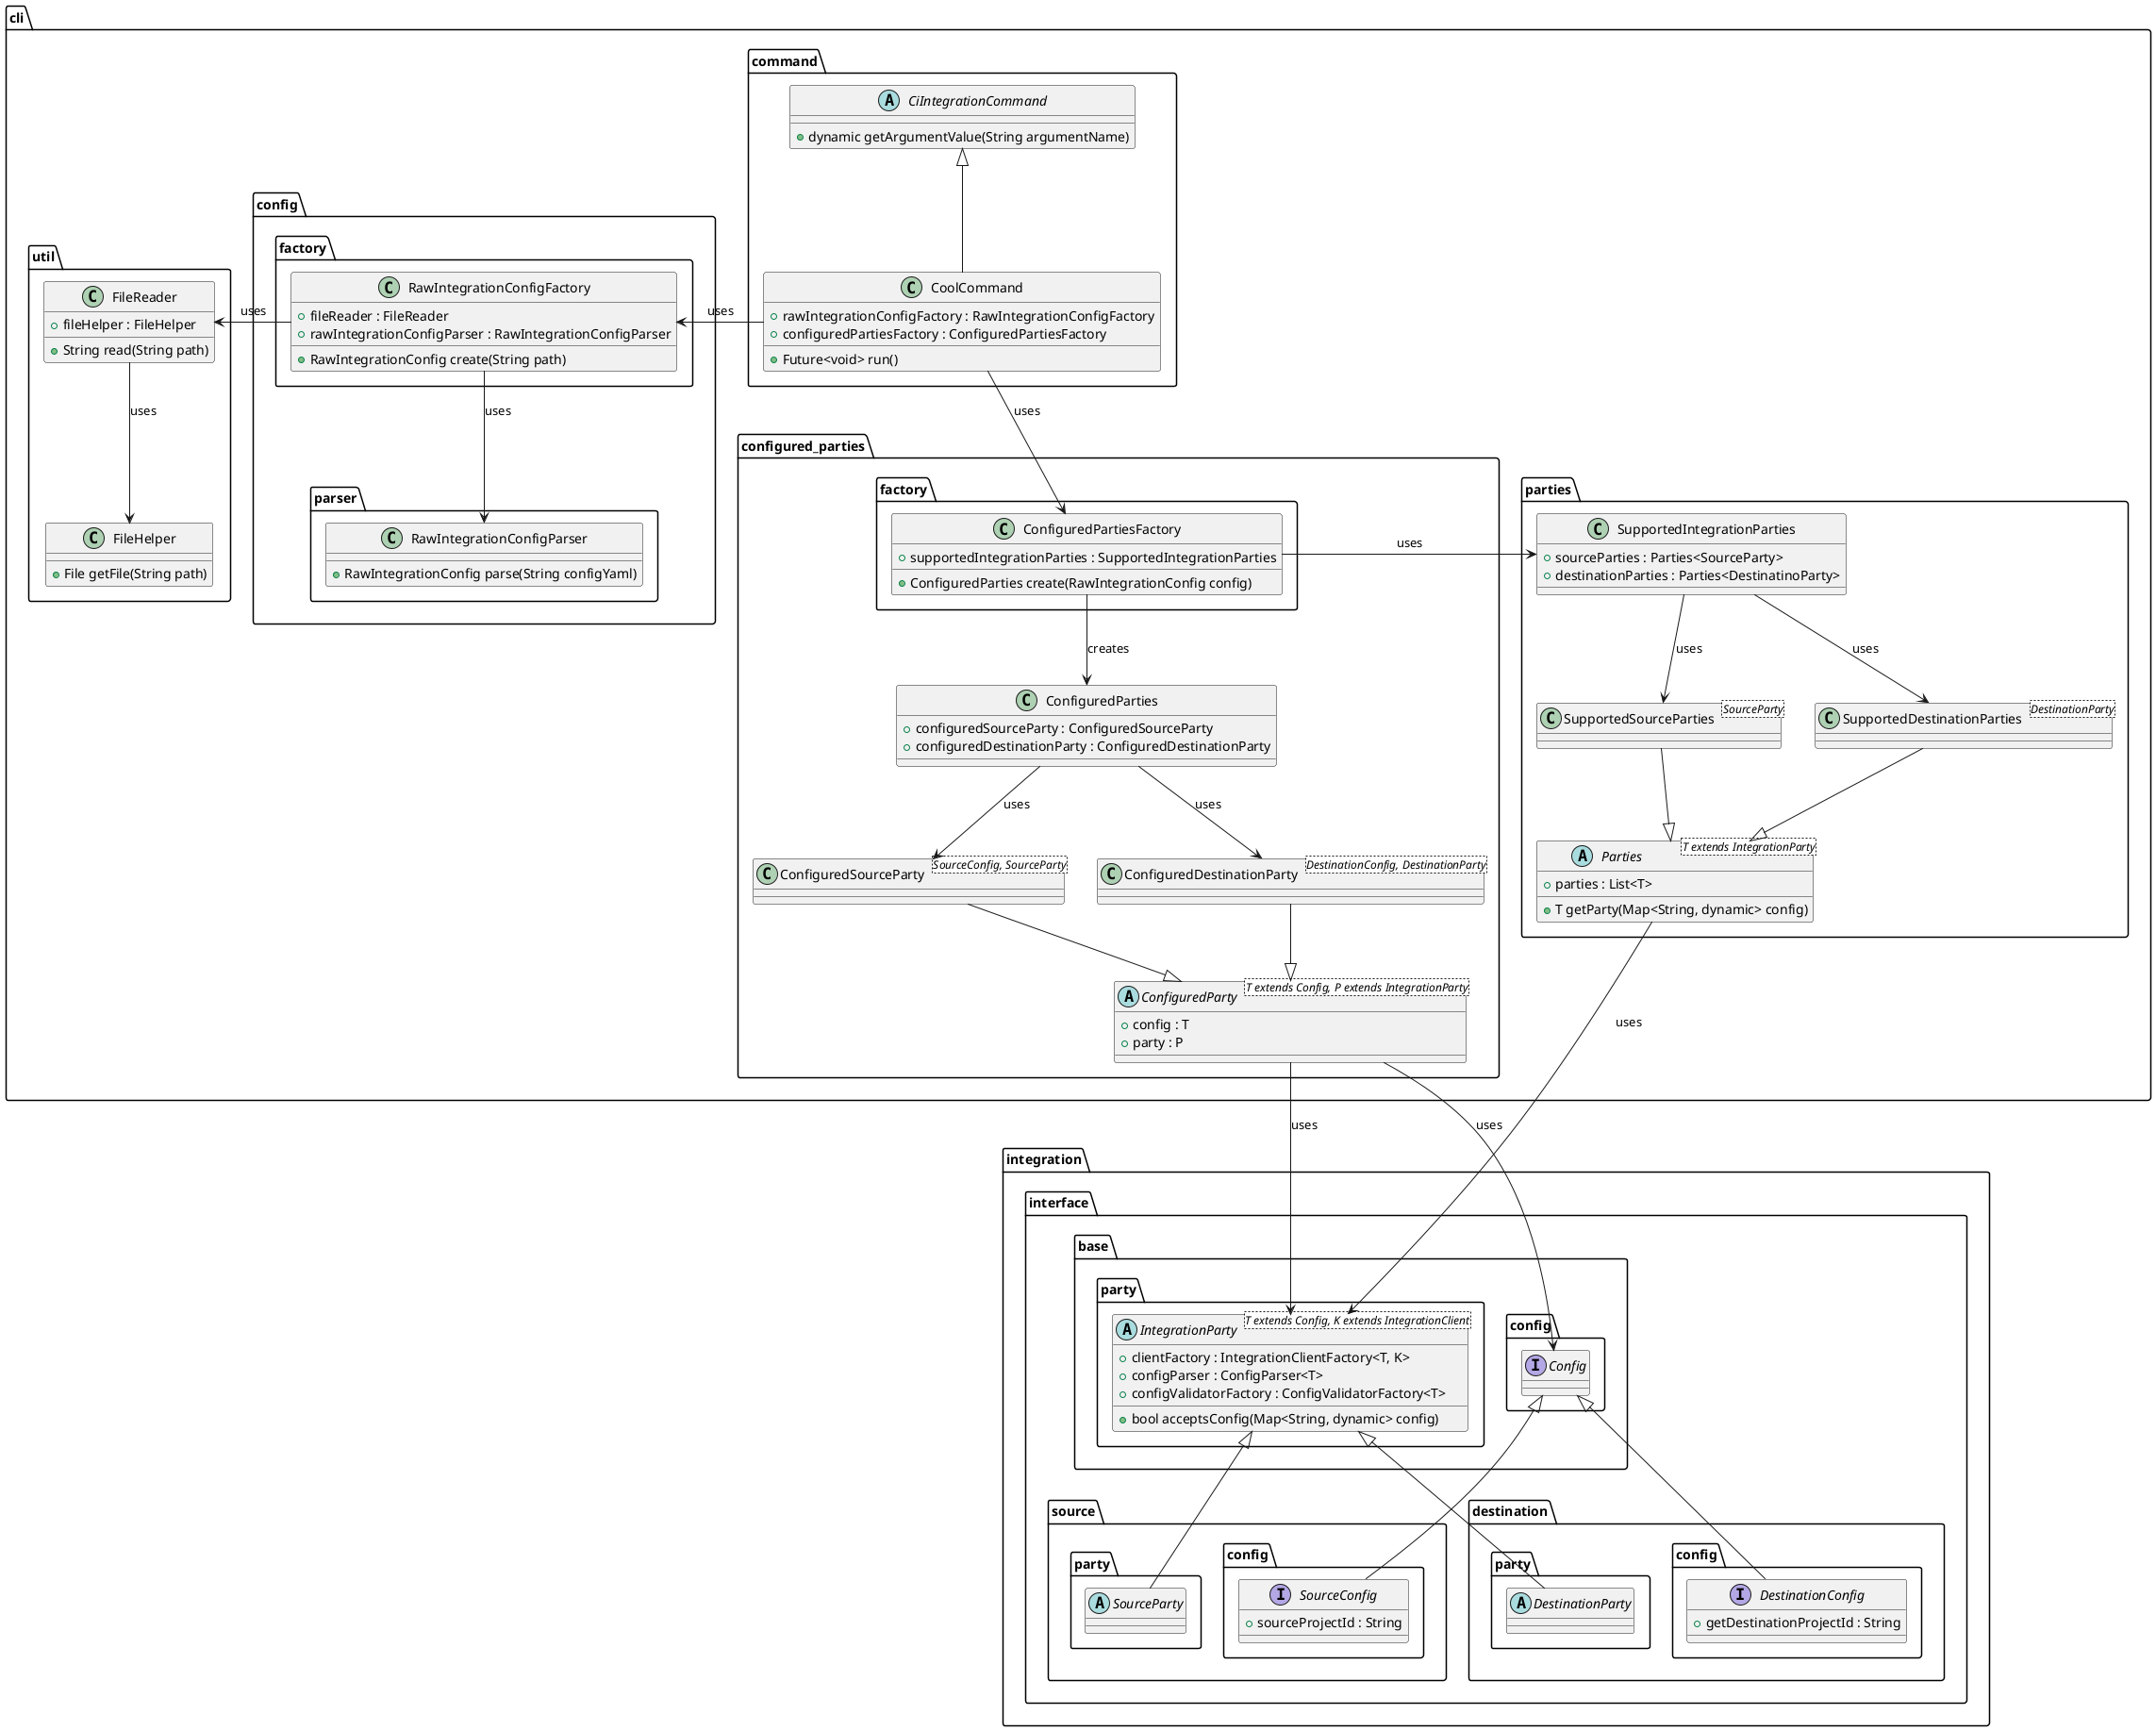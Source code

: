 @startuml commands_code_sharing

package cli {
    package command {
        abstract class CiIntegrationCommand {
            + dynamic getArgumentValue(String argumentName)
        }

        class CoolCommand {
            + rawIntegrationConfigFactory : RawIntegrationConfigFactory
            + configuredPartiesFactory : ConfiguredPartiesFactory

            + Future<void> run()
        }
    }

    package parties as cli_parties {
        abstract class Parties<T extends IntegrationParty> {
            + parties : List<T>

            + T getParty(Map<String, dynamic> config)
        }

        class SupportedSourceParties<SourceParty> {}

        class SupportedDestinationParties<DestinationParty> {}

        class SupportedIntegrationParties {
            + sourceParties : Parties<SourceParty> 
            + destinationParties : Parties<DestinatinoParty>
        }
    }

    package configured_parties {
        package factory as configured_parties_factory {
            class ConfiguredPartiesFactory {
                + supportedIntegrationParties : SupportedIntegrationParties

                + ConfiguredParties create(RawIntegrationConfig config)
            }
        }

        class ConfiguredParties {
                + configuredSourceParty : ConfiguredSourceParty
                + configuredDestinationParty : ConfiguredDestinationParty
        }

        abstract class ConfiguredParty<T extends Config, P extends IntegrationParty> {
            + config : T
            + party : P
        }

        class ConfiguredSourceParty<SourceConfig, SourceParty> {}

        class ConfiguredDestinationParty<DestinationConfig, DestinationParty> {}
    }
    
    package config {
        package parser {
            class RawIntegrationConfigParser {
                + RawIntegrationConfig parse(String configYaml)
            }
        }

        package factory {
            class RawIntegrationConfigFactory {
                + fileReader : FileReader
                + rawIntegrationConfigParser : RawIntegrationConfigParser

                + RawIntegrationConfig create(String path)
            }
        }
    }
    
    package util {
        class FileHelper {
            + File getFile(String path)
        }
        
        class FileReader {
            + fileHelper : FileHelper
            
            + String read(String path)
        }
    }
}

package integration.interface {
    package base {
        package party as base_party {
            abstract class IntegrationParty<T extends Config, K extends IntegrationClient> {
                + clientFactory : IntegrationClientFactory<T, K>
                + configParser : ConfigParser<T>
                + configValidatorFactory : ConfigValidatorFactory<T>

                + bool acceptsConfig(Map<String, dynamic> config)
            }
        }

        package config as base_config {
            interface Config {}
        }
    }

    package source {
        package party as source_party {
            abstract class SourceParty {}
        }

        package config as source_config {
            interface SourceConfig {
                + sourceProjectId : String
            }
        }
    }

    package destination {
        package party as destination_party {
            abstract class DestinationParty {}
        }

        package config as destination_config {
            interface DestinationConfig {
                + getDestinationProjectId : String
            }
        }
    }
}


SourceParty -up-|> IntegrationParty
DestinationParty -up-|> IntegrationParty

SupportedSourceParties --|> Parties
SupportedDestinationParties --|> Parties

Parties --> IntegrationParty : uses

SourceConfig --|> Config
DestinationConfig --|> Config

SupportedIntegrationParties --> SupportedSourceParties : uses
SupportedIntegrationParties --> SupportedDestinationParties : uses

CoolCommand -up-|> CiIntegrationCommand
CoolCommand -right-> RawIntegrationConfigFactory : uses
CoolCommand --> ConfiguredPartiesFactory : uses

RawIntegrationConfigFactory -left-> FileReader : uses
RawIntegrationConfigFactory --> RawIntegrationConfigParser : uses

FileReader --> FileHelper : uses

ConfiguredPartiesFactory --> ConfiguredParties : creates
ConfiguredPartiesFactory -right-> SupportedIntegrationParties : uses

ConfiguredParties --> ConfiguredSourceParty : uses
ConfiguredParties --> ConfiguredDestinationParty : uses

ConfiguredSourceParty --|> ConfiguredParty
ConfiguredDestinationParty --|> ConfiguredParty

ConfiguredParty --> IntegrationParty : uses
ConfiguredParty --> Config : uses

@enduml
